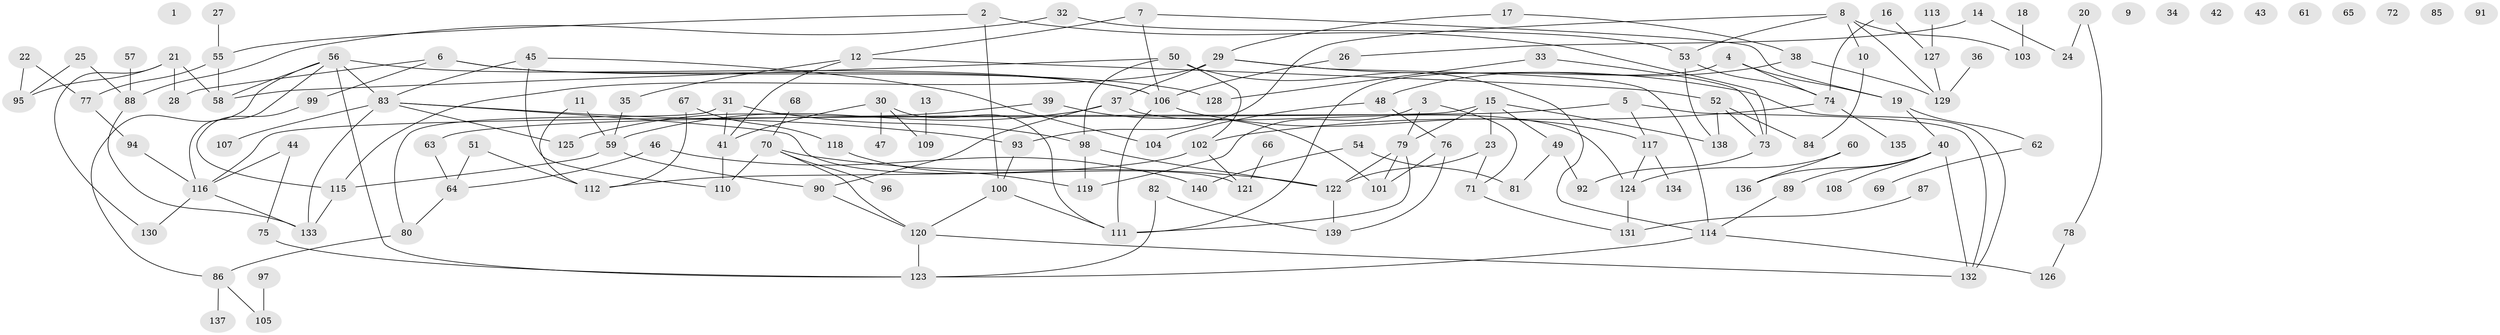 // coarse degree distribution, {0: 0.09900990099009901, 5: 0.1188118811881188, 3: 0.1485148514851485, 4: 0.13861386138613863, 7: 0.019801980198019802, 6: 0.039603960396039604, 2: 0.2376237623762376, 1: 0.15841584158415842, 9: 0.009900990099009901, 8: 0.0297029702970297}
// Generated by graph-tools (version 1.1) at 2025/41/03/06/25 10:41:24]
// undirected, 140 vertices, 188 edges
graph export_dot {
graph [start="1"]
  node [color=gray90,style=filled];
  1;
  2;
  3;
  4;
  5;
  6;
  7;
  8;
  9;
  10;
  11;
  12;
  13;
  14;
  15;
  16;
  17;
  18;
  19;
  20;
  21;
  22;
  23;
  24;
  25;
  26;
  27;
  28;
  29;
  30;
  31;
  32;
  33;
  34;
  35;
  36;
  37;
  38;
  39;
  40;
  41;
  42;
  43;
  44;
  45;
  46;
  47;
  48;
  49;
  50;
  51;
  52;
  53;
  54;
  55;
  56;
  57;
  58;
  59;
  60;
  61;
  62;
  63;
  64;
  65;
  66;
  67;
  68;
  69;
  70;
  71;
  72;
  73;
  74;
  75;
  76;
  77;
  78;
  79;
  80;
  81;
  82;
  83;
  84;
  85;
  86;
  87;
  88;
  89;
  90;
  91;
  92;
  93;
  94;
  95;
  96;
  97;
  98;
  99;
  100;
  101;
  102;
  103;
  104;
  105;
  106;
  107;
  108;
  109;
  110;
  111;
  112;
  113;
  114;
  115;
  116;
  117;
  118;
  119;
  120;
  121;
  122;
  123;
  124;
  125;
  126;
  127;
  128;
  129;
  130;
  131;
  132;
  133;
  134;
  135;
  136;
  137;
  138;
  139;
  140;
  2 -- 55;
  2 -- 73;
  2 -- 100;
  3 -- 71;
  3 -- 79;
  3 -- 119;
  4 -- 19;
  4 -- 74;
  4 -- 111;
  5 -- 63;
  5 -- 117;
  5 -- 132;
  6 -- 28;
  6 -- 99;
  6 -- 106;
  6 -- 128;
  7 -- 12;
  7 -- 19;
  7 -- 106;
  8 -- 10;
  8 -- 53;
  8 -- 93;
  8 -- 103;
  8 -- 129;
  10 -- 84;
  11 -- 59;
  11 -- 112;
  12 -- 35;
  12 -- 41;
  12 -- 52;
  13 -- 109;
  14 -- 24;
  14 -- 26;
  15 -- 23;
  15 -- 49;
  15 -- 79;
  15 -- 116;
  15 -- 138;
  16 -- 74;
  16 -- 127;
  17 -- 29;
  17 -- 38;
  18 -- 103;
  19 -- 40;
  19 -- 62;
  20 -- 24;
  20 -- 78;
  21 -- 28;
  21 -- 58;
  21 -- 95;
  21 -- 130;
  22 -- 77;
  22 -- 95;
  23 -- 71;
  23 -- 122;
  25 -- 88;
  25 -- 95;
  26 -- 106;
  27 -- 55;
  29 -- 37;
  29 -- 114;
  29 -- 115;
  29 -- 132;
  30 -- 41;
  30 -- 47;
  30 -- 109;
  30 -- 111;
  31 -- 41;
  31 -- 80;
  31 -- 98;
  32 -- 53;
  32 -- 88;
  33 -- 73;
  33 -- 128;
  35 -- 59;
  36 -- 129;
  37 -- 59;
  37 -- 90;
  37 -- 124;
  38 -- 48;
  38 -- 129;
  39 -- 101;
  39 -- 125;
  40 -- 89;
  40 -- 108;
  40 -- 132;
  40 -- 136;
  41 -- 110;
  44 -- 75;
  44 -- 116;
  45 -- 83;
  45 -- 104;
  45 -- 110;
  46 -- 64;
  46 -- 140;
  48 -- 76;
  48 -- 104;
  49 -- 81;
  49 -- 92;
  50 -- 58;
  50 -- 98;
  50 -- 102;
  50 -- 114;
  51 -- 64;
  51 -- 112;
  52 -- 73;
  52 -- 84;
  52 -- 138;
  53 -- 74;
  53 -- 138;
  54 -- 81;
  54 -- 140;
  55 -- 58;
  55 -- 77;
  56 -- 58;
  56 -- 83;
  56 -- 86;
  56 -- 106;
  56 -- 116;
  56 -- 123;
  57 -- 88;
  59 -- 90;
  59 -- 115;
  60 -- 124;
  60 -- 136;
  62 -- 69;
  63 -- 64;
  64 -- 80;
  66 -- 121;
  67 -- 112;
  67 -- 118;
  68 -- 70;
  70 -- 96;
  70 -- 110;
  70 -- 120;
  70 -- 122;
  71 -- 131;
  73 -- 92;
  74 -- 102;
  74 -- 135;
  75 -- 123;
  76 -- 101;
  76 -- 139;
  77 -- 94;
  78 -- 126;
  79 -- 101;
  79 -- 111;
  79 -- 122;
  80 -- 86;
  82 -- 123;
  82 -- 139;
  83 -- 93;
  83 -- 107;
  83 -- 121;
  83 -- 125;
  83 -- 133;
  86 -- 105;
  86 -- 137;
  87 -- 131;
  88 -- 133;
  89 -- 114;
  90 -- 120;
  93 -- 100;
  94 -- 116;
  97 -- 105;
  98 -- 119;
  98 -- 122;
  99 -- 115;
  100 -- 111;
  100 -- 120;
  102 -- 112;
  102 -- 121;
  106 -- 111;
  106 -- 117;
  113 -- 127;
  114 -- 123;
  114 -- 126;
  115 -- 133;
  116 -- 130;
  116 -- 133;
  117 -- 124;
  117 -- 134;
  118 -- 119;
  120 -- 123;
  120 -- 132;
  122 -- 139;
  124 -- 131;
  127 -- 129;
}
